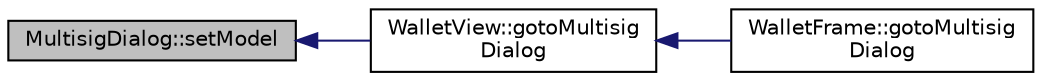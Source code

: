 digraph "MultisigDialog::setModel"
{
  edge [fontname="Helvetica",fontsize="10",labelfontname="Helvetica",labelfontsize="10"];
  node [fontname="Helvetica",fontsize="10",shape=record];
  rankdir="LR";
  Node507 [label="MultisigDialog::setModel",height=0.2,width=0.4,color="black", fillcolor="grey75", style="filled", fontcolor="black"];
  Node507 -> Node508 [dir="back",color="midnightblue",fontsize="10",style="solid",fontname="Helvetica"];
  Node508 [label="WalletView::gotoMultisig\lDialog",height=0.2,width=0.4,color="black", fillcolor="white", style="filled",URL="$class_wallet_view.html#a73b3738ee4714ac1f461bfa84a249ab9",tooltip="Show a multisig tab. "];
  Node508 -> Node509 [dir="back",color="midnightblue",fontsize="10",style="solid",fontname="Helvetica"];
  Node509 [label="WalletFrame::gotoMultisig\lDialog",height=0.2,width=0.4,color="black", fillcolor="white", style="filled",URL="$class_wallet_frame.html#af4fff0e71372888b35c447b08eb37aaf",tooltip="show a multisig tab "];
}
